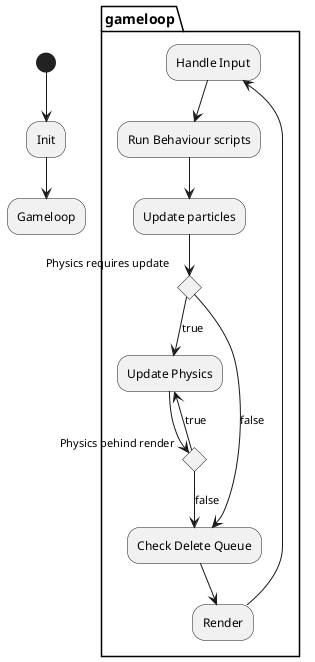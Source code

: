 @startuml
(*) --> "Init"
"Init" --> "Gameloop"

partition "gameloop" {
    "Handle Input" --> "Run Behaviour scripts"
    "Run Behaviour scripts" --> "Update particles"
    if "Physics requires update"
    --> [true] "Update Physics"
            if "Physics behind render" then
        --> [true] "Update Physics"
        else
        --> [false] "Check Delete Queue"
        endif
    else
    --> [false] "Check Delete Queue"
    endif
    "Check Delete Queue" --> "Render" 
    "Render" --> "Handle Input"

}
@enduml

' handle Input --> Read input from keyboard/mouse/controller. (read w)
' Transfrom input to an action. (w == walk forward)
' Call function (in behavioral script) from that action (walk forward function)

' Behaviour scripts --> Loop trough all game objects.
' If Behaviour script available, call update function of behaviour script.

' Update particles --> Loop trough all game objects.
' If particle emitter component available, call update function of particle system.

' Update Physics --> Loop trough all game objects.
' If physics component available, call update function of physics system.

' Render --> Render all game objects.



